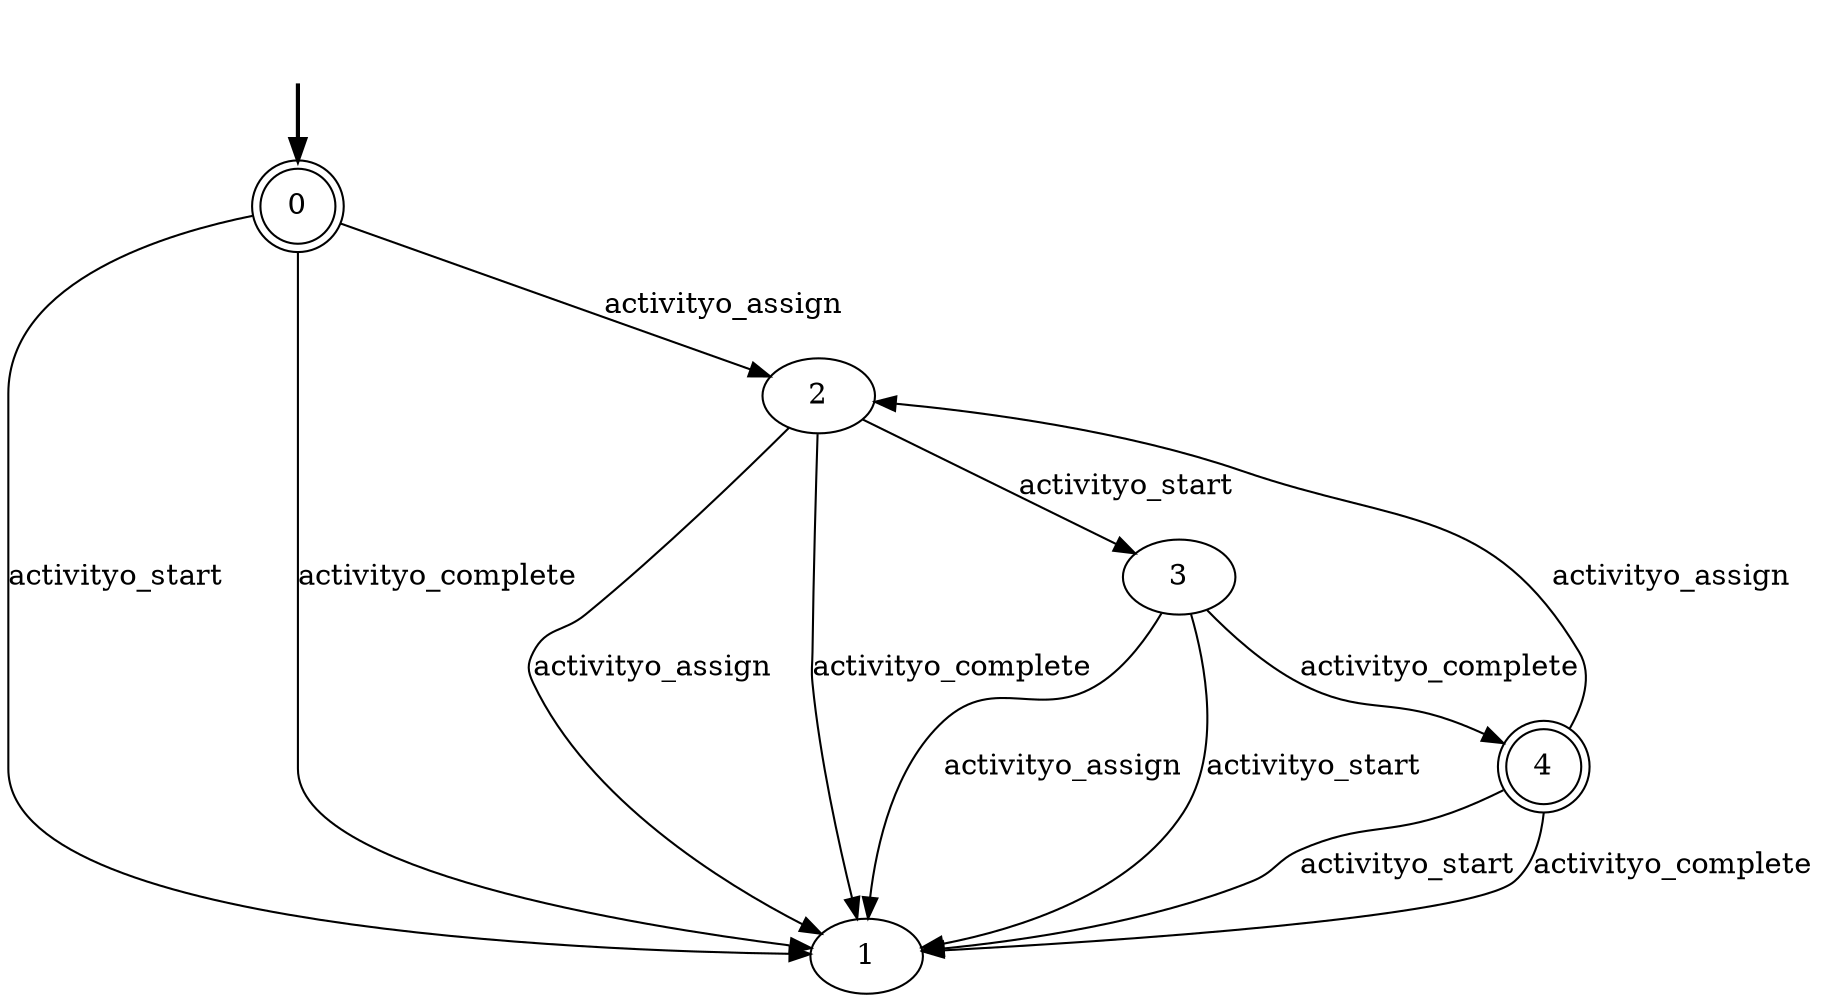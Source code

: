 digraph {
	fake0 [style=invisible]
	0 [root=true] [shape=doublecircle]
	1
	2
	3
	4 [shape=doublecircle]
	fake0 -> 0 [style=bold]
	2 -> 1 [label=activityo_assign]
	2 -> 3 [label=activityo_start]
	2 -> 1 [label=activityo_complete]
	3 -> 1 [label=activityo_assign]
	3 -> 1 [label=activityo_start]
	3 -> 4 [label=activityo_complete]
	4 -> 2 [label=activityo_assign]
	4 -> 1 [label=activityo_start]
	4 -> 1 [label=activityo_complete]
	0 -> 2 [label=activityo_assign]
	0 -> 1 [label=activityo_start]
	0 -> 1 [label=activityo_complete]
}